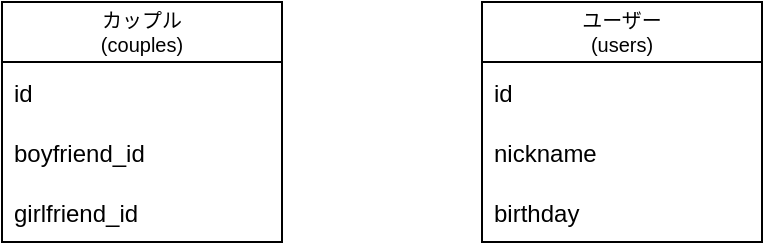 <mxfile version="16.6.1" type="github">
  <diagram id="72-ppAnMkpOeM_aJtd7H" name="Page-1">
    <mxGraphModel dx="901" dy="561" grid="1" gridSize="10" guides="1" tooltips="1" connect="1" arrows="1" fold="1" page="1" pageScale="1" pageWidth="827" pageHeight="1169" math="0" shadow="0">
      <root>
        <mxCell id="0" />
        <mxCell id="1" parent="0" />
        <mxCell id="uDrE9j3DkovbegJuKbxn-2" value="カップル&#xa;(couples)" style="swimlane;fontStyle=0;childLayout=stackLayout;horizontal=1;startSize=30;horizontalStack=0;resizeParent=1;resizeParentMax=0;resizeLast=0;collapsible=1;marginBottom=0;fontSize=10;" vertex="1" parent="1">
          <mxGeometry x="130" y="260" width="140" height="120" as="geometry" />
        </mxCell>
        <mxCell id="uDrE9j3DkovbegJuKbxn-3" value="id" style="text;strokeColor=none;fillColor=none;align=left;verticalAlign=middle;spacingLeft=4;spacingRight=4;overflow=hidden;points=[[0,0.5],[1,0.5]];portConstraint=eastwest;rotatable=0;" vertex="1" parent="uDrE9j3DkovbegJuKbxn-2">
          <mxGeometry y="30" width="140" height="30" as="geometry" />
        </mxCell>
        <mxCell id="uDrE9j3DkovbegJuKbxn-4" value="boyfriend_id" style="text;strokeColor=none;fillColor=none;align=left;verticalAlign=middle;spacingLeft=4;spacingRight=4;overflow=hidden;points=[[0,0.5],[1,0.5]];portConstraint=eastwest;rotatable=0;" vertex="1" parent="uDrE9j3DkovbegJuKbxn-2">
          <mxGeometry y="60" width="140" height="30" as="geometry" />
        </mxCell>
        <mxCell id="uDrE9j3DkovbegJuKbxn-5" value="girlfriend_id" style="text;strokeColor=none;fillColor=none;align=left;verticalAlign=middle;spacingLeft=4;spacingRight=4;overflow=hidden;points=[[0,0.5],[1,0.5]];portConstraint=eastwest;rotatable=0;" vertex="1" parent="uDrE9j3DkovbegJuKbxn-2">
          <mxGeometry y="90" width="140" height="30" as="geometry" />
        </mxCell>
        <mxCell id="uDrE9j3DkovbegJuKbxn-11" value="ユーザー&#xa;(users)" style="swimlane;fontStyle=0;childLayout=stackLayout;horizontal=1;startSize=30;horizontalStack=0;resizeParent=1;resizeParentMax=0;resizeLast=0;collapsible=1;marginBottom=0;fontSize=10;" vertex="1" parent="1">
          <mxGeometry x="370" y="260" width="140" height="120" as="geometry" />
        </mxCell>
        <mxCell id="uDrE9j3DkovbegJuKbxn-12" value="id" style="text;strokeColor=none;fillColor=none;align=left;verticalAlign=middle;spacingLeft=4;spacingRight=4;overflow=hidden;points=[[0,0.5],[1,0.5]];portConstraint=eastwest;rotatable=0;" vertex="1" parent="uDrE9j3DkovbegJuKbxn-11">
          <mxGeometry y="30" width="140" height="30" as="geometry" />
        </mxCell>
        <mxCell id="uDrE9j3DkovbegJuKbxn-13" value="nickname" style="text;strokeColor=none;fillColor=none;align=left;verticalAlign=middle;spacingLeft=4;spacingRight=4;overflow=hidden;points=[[0,0.5],[1,0.5]];portConstraint=eastwest;rotatable=0;" vertex="1" parent="uDrE9j3DkovbegJuKbxn-11">
          <mxGeometry y="60" width="140" height="30" as="geometry" />
        </mxCell>
        <mxCell id="uDrE9j3DkovbegJuKbxn-14" value="birthday" style="text;strokeColor=none;fillColor=none;align=left;verticalAlign=middle;spacingLeft=4;spacingRight=4;overflow=hidden;points=[[0,0.5],[1,0.5]];portConstraint=eastwest;rotatable=0;" vertex="1" parent="uDrE9j3DkovbegJuKbxn-11">
          <mxGeometry y="90" width="140" height="30" as="geometry" />
        </mxCell>
      </root>
    </mxGraphModel>
  </diagram>
</mxfile>
